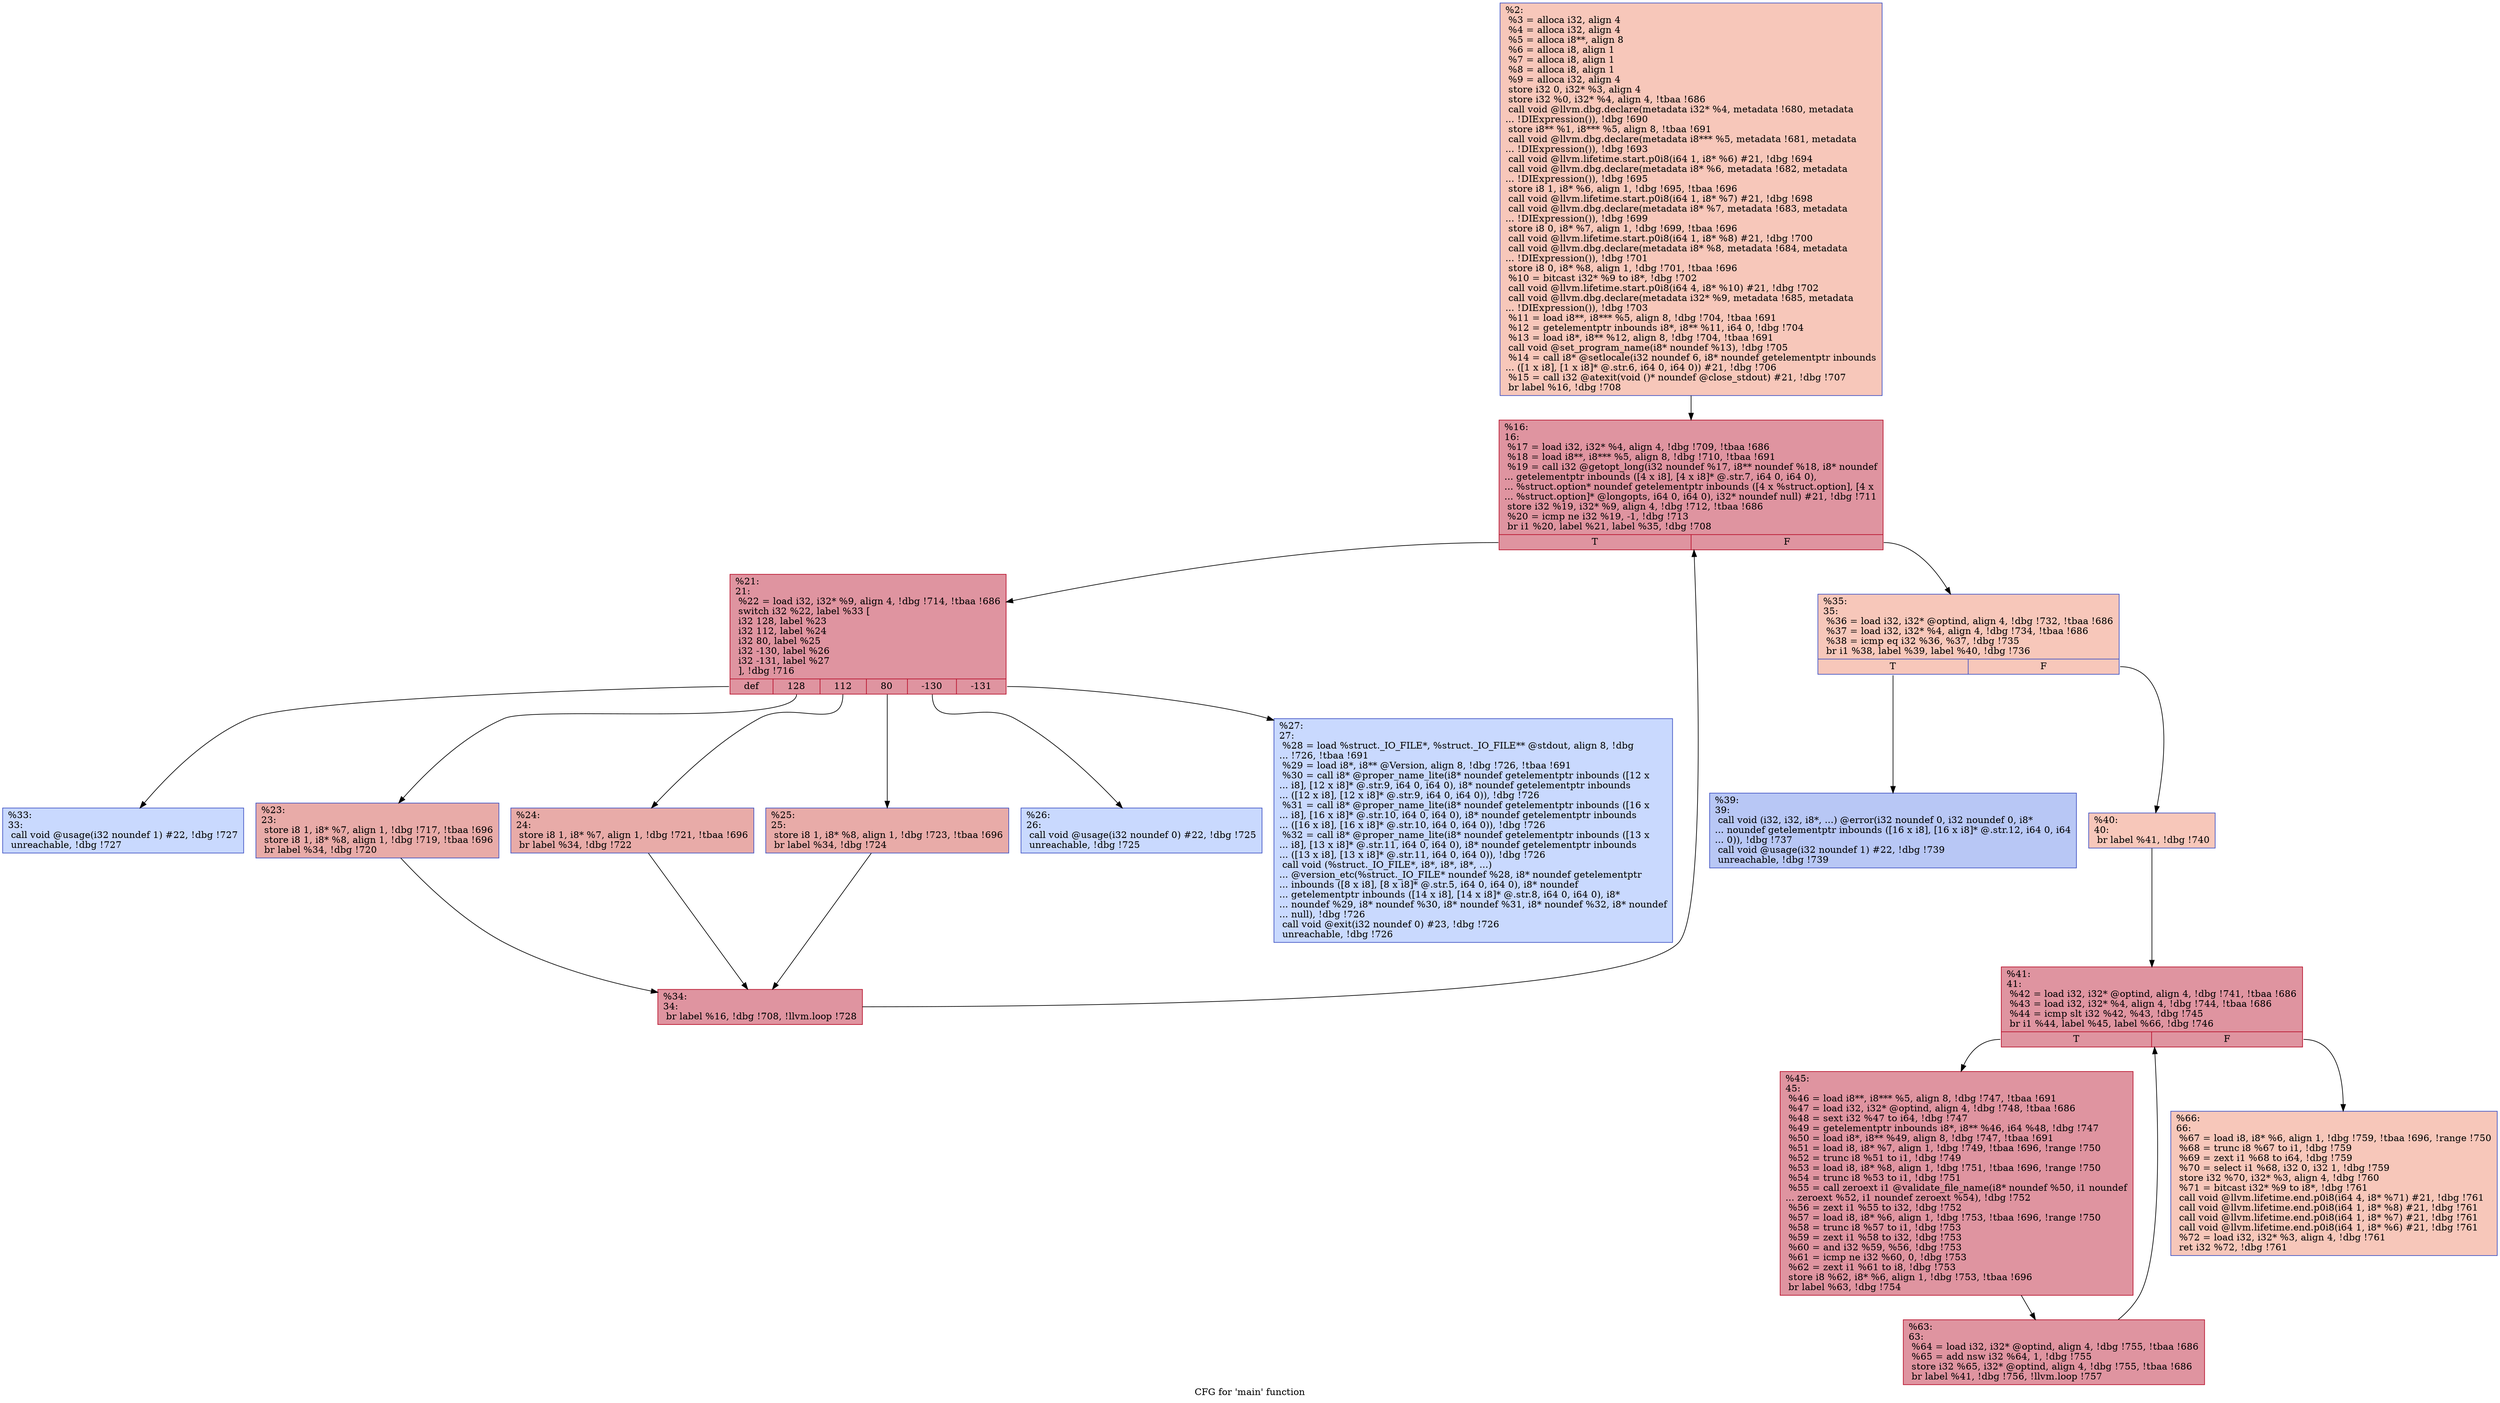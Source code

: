 digraph "CFG for 'main' function" {
	label="CFG for 'main' function";

	Node0x21a57c0 [shape=record,color="#3d50c3ff", style=filled, fillcolor="#ec7f6370",label="{%2:\l  %3 = alloca i32, align 4\l  %4 = alloca i32, align 4\l  %5 = alloca i8**, align 8\l  %6 = alloca i8, align 1\l  %7 = alloca i8, align 1\l  %8 = alloca i8, align 1\l  %9 = alloca i32, align 4\l  store i32 0, i32* %3, align 4\l  store i32 %0, i32* %4, align 4, !tbaa !686\l  call void @llvm.dbg.declare(metadata i32* %4, metadata !680, metadata\l... !DIExpression()), !dbg !690\l  store i8** %1, i8*** %5, align 8, !tbaa !691\l  call void @llvm.dbg.declare(metadata i8*** %5, metadata !681, metadata\l... !DIExpression()), !dbg !693\l  call void @llvm.lifetime.start.p0i8(i64 1, i8* %6) #21, !dbg !694\l  call void @llvm.dbg.declare(metadata i8* %6, metadata !682, metadata\l... !DIExpression()), !dbg !695\l  store i8 1, i8* %6, align 1, !dbg !695, !tbaa !696\l  call void @llvm.lifetime.start.p0i8(i64 1, i8* %7) #21, !dbg !698\l  call void @llvm.dbg.declare(metadata i8* %7, metadata !683, metadata\l... !DIExpression()), !dbg !699\l  store i8 0, i8* %7, align 1, !dbg !699, !tbaa !696\l  call void @llvm.lifetime.start.p0i8(i64 1, i8* %8) #21, !dbg !700\l  call void @llvm.dbg.declare(metadata i8* %8, metadata !684, metadata\l... !DIExpression()), !dbg !701\l  store i8 0, i8* %8, align 1, !dbg !701, !tbaa !696\l  %10 = bitcast i32* %9 to i8*, !dbg !702\l  call void @llvm.lifetime.start.p0i8(i64 4, i8* %10) #21, !dbg !702\l  call void @llvm.dbg.declare(metadata i32* %9, metadata !685, metadata\l... !DIExpression()), !dbg !703\l  %11 = load i8**, i8*** %5, align 8, !dbg !704, !tbaa !691\l  %12 = getelementptr inbounds i8*, i8** %11, i64 0, !dbg !704\l  %13 = load i8*, i8** %12, align 8, !dbg !704, !tbaa !691\l  call void @set_program_name(i8* noundef %13), !dbg !705\l  %14 = call i8* @setlocale(i32 noundef 6, i8* noundef getelementptr inbounds\l... ([1 x i8], [1 x i8]* @.str.6, i64 0, i64 0)) #21, !dbg !706\l  %15 = call i32 @atexit(void ()* noundef @close_stdout) #21, !dbg !707\l  br label %16, !dbg !708\l}"];
	Node0x21a57c0 -> Node0x2198f20;
	Node0x2198f20 [shape=record,color="#b70d28ff", style=filled, fillcolor="#b70d2870",label="{%16:\l16:                                               \l  %17 = load i32, i32* %4, align 4, !dbg !709, !tbaa !686\l  %18 = load i8**, i8*** %5, align 8, !dbg !710, !tbaa !691\l  %19 = call i32 @getopt_long(i32 noundef %17, i8** noundef %18, i8* noundef\l... getelementptr inbounds ([4 x i8], [4 x i8]* @.str.7, i64 0, i64 0),\l... %struct.option* noundef getelementptr inbounds ([4 x %struct.option], [4 x\l... %struct.option]* @longopts, i64 0, i64 0), i32* noundef null) #21, !dbg !711\l  store i32 %19, i32* %9, align 4, !dbg !712, !tbaa !686\l  %20 = icmp ne i32 %19, -1, !dbg !713\l  br i1 %20, label %21, label %35, !dbg !708\l|{<s0>T|<s1>F}}"];
	Node0x2198f20:s0 -> Node0x2198f70;
	Node0x2198f20:s1 -> Node0x21991f0;
	Node0x2198f70 [shape=record,color="#b70d28ff", style=filled, fillcolor="#b70d2870",label="{%21:\l21:                                               \l  %22 = load i32, i32* %9, align 4, !dbg !714, !tbaa !686\l  switch i32 %22, label %33 [\l    i32 128, label %23\l    i32 112, label %24\l    i32 80, label %25\l    i32 -130, label %26\l    i32 -131, label %27\l  ], !dbg !716\l|{<s0>def|<s1>128|<s2>112|<s3>80|<s4>-130|<s5>-131}}"];
	Node0x2198f70:s0 -> Node0x2199150;
	Node0x2198f70:s1 -> Node0x2198fc0;
	Node0x2198f70:s2 -> Node0x2199010;
	Node0x2198f70:s3 -> Node0x2199060;
	Node0x2198f70:s4 -> Node0x21990b0;
	Node0x2198f70:s5 -> Node0x2199100;
	Node0x2198fc0 [shape=record,color="#3d50c3ff", style=filled, fillcolor="#cc403a70",label="{%23:\l23:                                               \l  store i8 1, i8* %7, align 1, !dbg !717, !tbaa !696\l  store i8 1, i8* %8, align 1, !dbg !719, !tbaa !696\l  br label %34, !dbg !720\l}"];
	Node0x2198fc0 -> Node0x21991a0;
	Node0x2199010 [shape=record,color="#3d50c3ff", style=filled, fillcolor="#cc403a70",label="{%24:\l24:                                               \l  store i8 1, i8* %7, align 1, !dbg !721, !tbaa !696\l  br label %34, !dbg !722\l}"];
	Node0x2199010 -> Node0x21991a0;
	Node0x2199060 [shape=record,color="#3d50c3ff", style=filled, fillcolor="#cc403a70",label="{%25:\l25:                                               \l  store i8 1, i8* %8, align 1, !dbg !723, !tbaa !696\l  br label %34, !dbg !724\l}"];
	Node0x2199060 -> Node0x21991a0;
	Node0x21990b0 [shape=record,color="#3d50c3ff", style=filled, fillcolor="#85a8fc70",label="{%26:\l26:                                               \l  call void @usage(i32 noundef 0) #22, !dbg !725\l  unreachable, !dbg !725\l}"];
	Node0x2199100 [shape=record,color="#3d50c3ff", style=filled, fillcolor="#85a8fc70",label="{%27:\l27:                                               \l  %28 = load %struct._IO_FILE*, %struct._IO_FILE** @stdout, align 8, !dbg\l... !726, !tbaa !691\l  %29 = load i8*, i8** @Version, align 8, !dbg !726, !tbaa !691\l  %30 = call i8* @proper_name_lite(i8* noundef getelementptr inbounds ([12 x\l... i8], [12 x i8]* @.str.9, i64 0, i64 0), i8* noundef getelementptr inbounds\l... ([12 x i8], [12 x i8]* @.str.9, i64 0, i64 0)), !dbg !726\l  %31 = call i8* @proper_name_lite(i8* noundef getelementptr inbounds ([16 x\l... i8], [16 x i8]* @.str.10, i64 0, i64 0), i8* noundef getelementptr inbounds\l... ([16 x i8], [16 x i8]* @.str.10, i64 0, i64 0)), !dbg !726\l  %32 = call i8* @proper_name_lite(i8* noundef getelementptr inbounds ([13 x\l... i8], [13 x i8]* @.str.11, i64 0, i64 0), i8* noundef getelementptr inbounds\l... ([13 x i8], [13 x i8]* @.str.11, i64 0, i64 0)), !dbg !726\l  call void (%struct._IO_FILE*, i8*, i8*, i8*, ...)\l... @version_etc(%struct._IO_FILE* noundef %28, i8* noundef getelementptr\l... inbounds ([8 x i8], [8 x i8]* @.str.5, i64 0, i64 0), i8* noundef\l... getelementptr inbounds ([14 x i8], [14 x i8]* @.str.8, i64 0, i64 0), i8*\l... noundef %29, i8* noundef %30, i8* noundef %31, i8* noundef %32, i8* noundef\l... null), !dbg !726\l  call void @exit(i32 noundef 0) #23, !dbg !726\l  unreachable, !dbg !726\l}"];
	Node0x2199150 [shape=record,color="#3d50c3ff", style=filled, fillcolor="#85a8fc70",label="{%33:\l33:                                               \l  call void @usage(i32 noundef 1) #22, !dbg !727\l  unreachable, !dbg !727\l}"];
	Node0x21991a0 [shape=record,color="#b70d28ff", style=filled, fillcolor="#b70d2870",label="{%34:\l34:                                               \l  br label %16, !dbg !708, !llvm.loop !728\l}"];
	Node0x21991a0 -> Node0x2198f20;
	Node0x21991f0 [shape=record,color="#3d50c3ff", style=filled, fillcolor="#ec7f6370",label="{%35:\l35:                                               \l  %36 = load i32, i32* @optind, align 4, !dbg !732, !tbaa !686\l  %37 = load i32, i32* %4, align 4, !dbg !734, !tbaa !686\l  %38 = icmp eq i32 %36, %37, !dbg !735\l  br i1 %38, label %39, label %40, !dbg !736\l|{<s0>T|<s1>F}}"];
	Node0x21991f0:s0 -> Node0x2199240;
	Node0x21991f0:s1 -> Node0x2199290;
	Node0x2199240 [shape=record,color="#3d50c3ff", style=filled, fillcolor="#5f7fe870",label="{%39:\l39:                                               \l  call void (i32, i32, i8*, ...) @error(i32 noundef 0, i32 noundef 0, i8*\l... noundef getelementptr inbounds ([16 x i8], [16 x i8]* @.str.12, i64 0, i64\l... 0)), !dbg !737\l  call void @usage(i32 noundef 1) #22, !dbg !739\l  unreachable, !dbg !739\l}"];
	Node0x2199290 [shape=record,color="#3d50c3ff", style=filled, fillcolor="#ec7f6370",label="{%40:\l40:                                               \l  br label %41, !dbg !740\l}"];
	Node0x2199290 -> Node0x21992e0;
	Node0x21992e0 [shape=record,color="#b70d28ff", style=filled, fillcolor="#b70d2870",label="{%41:\l41:                                               \l  %42 = load i32, i32* @optind, align 4, !dbg !741, !tbaa !686\l  %43 = load i32, i32* %4, align 4, !dbg !744, !tbaa !686\l  %44 = icmp slt i32 %42, %43, !dbg !745\l  br i1 %44, label %45, label %66, !dbg !746\l|{<s0>T|<s1>F}}"];
	Node0x21992e0:s0 -> Node0x2199330;
	Node0x21992e0:s1 -> Node0x21993d0;
	Node0x2199330 [shape=record,color="#b70d28ff", style=filled, fillcolor="#b70d2870",label="{%45:\l45:                                               \l  %46 = load i8**, i8*** %5, align 8, !dbg !747, !tbaa !691\l  %47 = load i32, i32* @optind, align 4, !dbg !748, !tbaa !686\l  %48 = sext i32 %47 to i64, !dbg !747\l  %49 = getelementptr inbounds i8*, i8** %46, i64 %48, !dbg !747\l  %50 = load i8*, i8** %49, align 8, !dbg !747, !tbaa !691\l  %51 = load i8, i8* %7, align 1, !dbg !749, !tbaa !696, !range !750\l  %52 = trunc i8 %51 to i1, !dbg !749\l  %53 = load i8, i8* %8, align 1, !dbg !751, !tbaa !696, !range !750\l  %54 = trunc i8 %53 to i1, !dbg !751\l  %55 = call zeroext i1 @validate_file_name(i8* noundef %50, i1 noundef\l... zeroext %52, i1 noundef zeroext %54), !dbg !752\l  %56 = zext i1 %55 to i32, !dbg !752\l  %57 = load i8, i8* %6, align 1, !dbg !753, !tbaa !696, !range !750\l  %58 = trunc i8 %57 to i1, !dbg !753\l  %59 = zext i1 %58 to i32, !dbg !753\l  %60 = and i32 %59, %56, !dbg !753\l  %61 = icmp ne i32 %60, 0, !dbg !753\l  %62 = zext i1 %61 to i8, !dbg !753\l  store i8 %62, i8* %6, align 1, !dbg !753, !tbaa !696\l  br label %63, !dbg !754\l}"];
	Node0x2199330 -> Node0x2199380;
	Node0x2199380 [shape=record,color="#b70d28ff", style=filled, fillcolor="#b70d2870",label="{%63:\l63:                                               \l  %64 = load i32, i32* @optind, align 4, !dbg !755, !tbaa !686\l  %65 = add nsw i32 %64, 1, !dbg !755\l  store i32 %65, i32* @optind, align 4, !dbg !755, !tbaa !686\l  br label %41, !dbg !756, !llvm.loop !757\l}"];
	Node0x2199380 -> Node0x21992e0;
	Node0x21993d0 [shape=record,color="#3d50c3ff", style=filled, fillcolor="#ec7f6370",label="{%66:\l66:                                               \l  %67 = load i8, i8* %6, align 1, !dbg !759, !tbaa !696, !range !750\l  %68 = trunc i8 %67 to i1, !dbg !759\l  %69 = zext i1 %68 to i64, !dbg !759\l  %70 = select i1 %68, i32 0, i32 1, !dbg !759\l  store i32 %70, i32* %3, align 4, !dbg !760\l  %71 = bitcast i32* %9 to i8*, !dbg !761\l  call void @llvm.lifetime.end.p0i8(i64 4, i8* %71) #21, !dbg !761\l  call void @llvm.lifetime.end.p0i8(i64 1, i8* %8) #21, !dbg !761\l  call void @llvm.lifetime.end.p0i8(i64 1, i8* %7) #21, !dbg !761\l  call void @llvm.lifetime.end.p0i8(i64 1, i8* %6) #21, !dbg !761\l  %72 = load i32, i32* %3, align 4, !dbg !761\l  ret i32 %72, !dbg !761\l}"];
}
